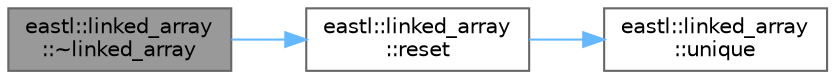 digraph "eastl::linked_array::~linked_array"
{
 // LATEX_PDF_SIZE
  bgcolor="transparent";
  edge [fontname=Helvetica,fontsize=10,labelfontname=Helvetica,labelfontsize=10];
  node [fontname=Helvetica,fontsize=10,shape=box,height=0.2,width=0.4];
  rankdir="LR";
  Node1 [id="Node000001",label="eastl::linked_array\l::~linked_array",height=0.2,width=0.4,color="gray40", fillcolor="grey60", style="filled", fontcolor="black",tooltip=" "];
  Node1 -> Node2 [id="edge3_Node000001_Node000002",color="steelblue1",style="solid",tooltip=" "];
  Node2 [id="Node000002",label="eastl::linked_array\l::reset",height=0.2,width=0.4,color="grey40", fillcolor="white", style="filled",URL="$classeastl_1_1linked__array.html#a45d801d1427a1ac1d5ba7c22c213bb01",tooltip=" "];
  Node2 -> Node3 [id="edge4_Node000002_Node000003",color="steelblue1",style="solid",tooltip=" "];
  Node3 [id="Node000003",label="eastl::linked_array\l::unique",height=0.2,width=0.4,color="grey40", fillcolor="white", style="filled",URL="$classeastl_1_1linked__array.html#a64ef4ad2e0bba43e18e65f7abcd28ee1",tooltip=" "];
}
